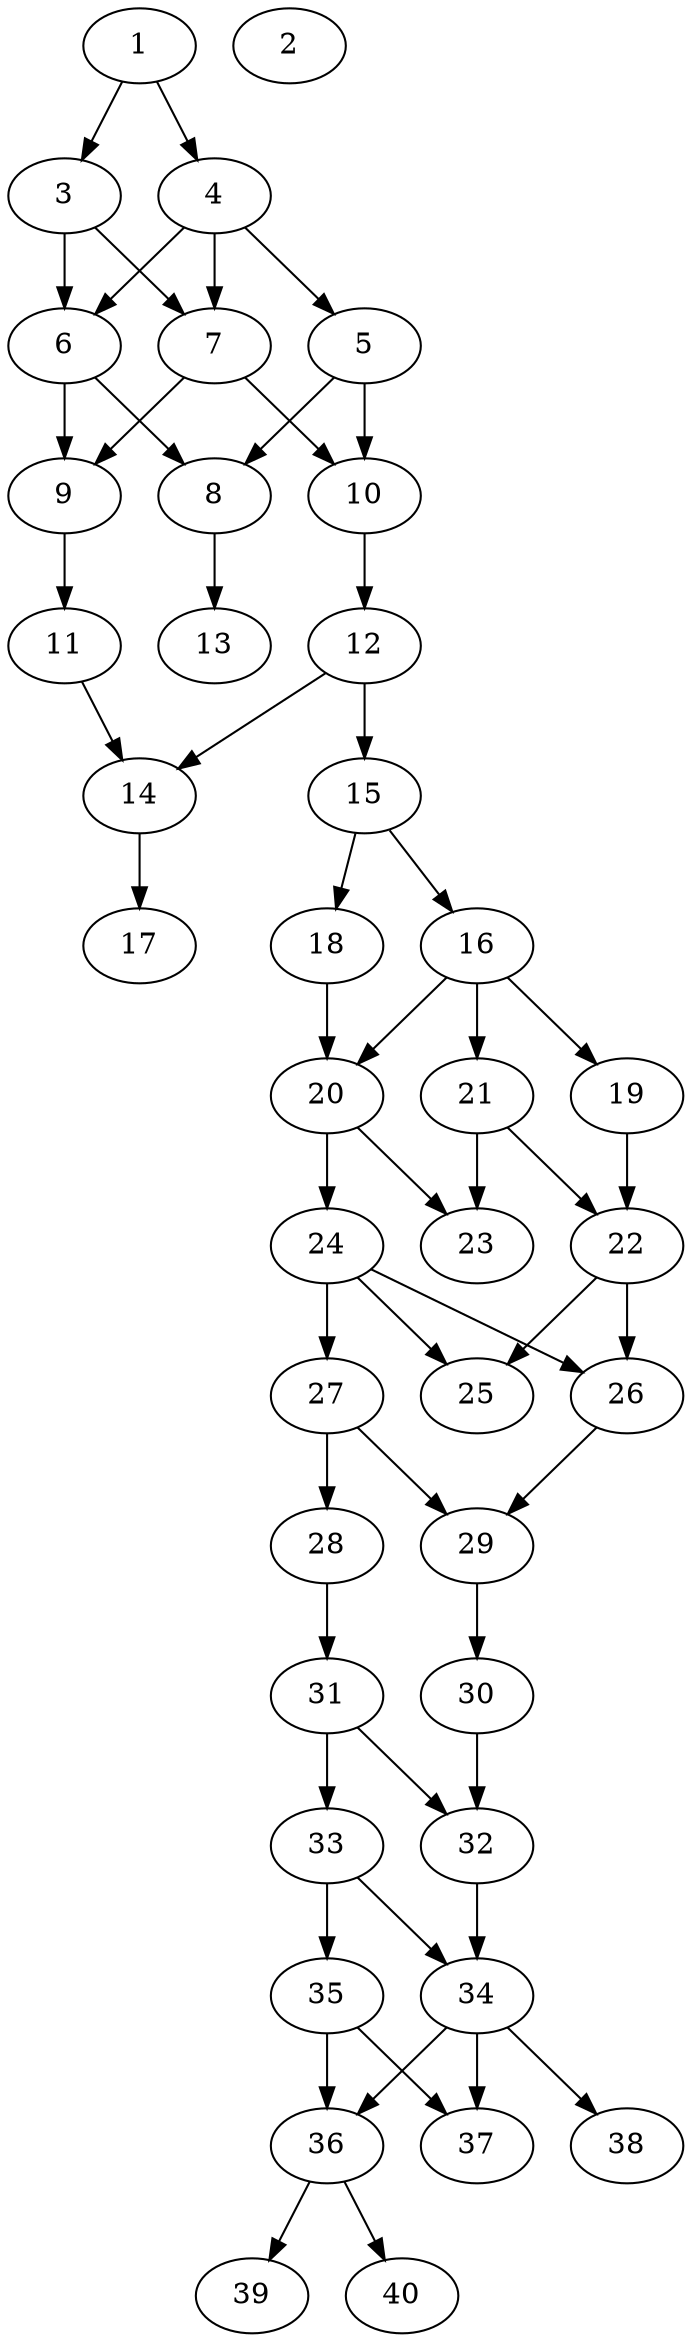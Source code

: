// DAG automatically generated by daggen at Thu Oct  3 14:06:48 2019
// ./daggen --dot -n 40 --ccr 0.4 --fat 0.3 --regular 0.7 --density 0.6 --mindata 5242880 --maxdata 52428800 
digraph G {
  1 [size="83614720", alpha="0.19", expect_size="33445888"] 
  1 -> 3 [size ="33445888"]
  1 -> 4 [size ="33445888"]
  2 [size="117204480", alpha="0.12", expect_size="46881792"] 
  3 [size="50375680", alpha="0.19", expect_size="20150272"] 
  3 -> 6 [size ="20150272"]
  3 -> 7 [size ="20150272"]
  4 [size="81697280", alpha="0.02", expect_size="32678912"] 
  4 -> 5 [size ="32678912"]
  4 -> 6 [size ="32678912"]
  4 -> 7 [size ="32678912"]
  5 [size="81113600", alpha="0.18", expect_size="32445440"] 
  5 -> 8 [size ="32445440"]
  5 -> 10 [size ="32445440"]
  6 [size="89625600", alpha="0.14", expect_size="35850240"] 
  6 -> 8 [size ="35850240"]
  6 -> 9 [size ="35850240"]
  7 [size="71659520", alpha="0.00", expect_size="28663808"] 
  7 -> 9 [size ="28663808"]
  7 -> 10 [size ="28663808"]
  8 [size="57059840", alpha="0.16", expect_size="22823936"] 
  8 -> 13 [size ="22823936"]
  9 [size="118492160", alpha="0.03", expect_size="47396864"] 
  9 -> 11 [size ="47396864"]
  10 [size="55170560", alpha="0.02", expect_size="22068224"] 
  10 -> 12 [size ="22068224"]
  11 [size="26734080", alpha="0.11", expect_size="10693632"] 
  11 -> 14 [size ="10693632"]
  12 [size="21232640", alpha="0.00", expect_size="8493056"] 
  12 -> 14 [size ="8493056"]
  12 -> 15 [size ="8493056"]
  13 [size="93888000", alpha="0.07", expect_size="37555200"] 
  14 [size="89996800", alpha="0.04", expect_size="35998720"] 
  14 -> 17 [size ="35998720"]
  15 [size="100006400", alpha="0.00", expect_size="40002560"] 
  15 -> 16 [size ="40002560"]
  15 -> 18 [size ="40002560"]
  16 [size="86400000", alpha="0.04", expect_size="34560000"] 
  16 -> 19 [size ="34560000"]
  16 -> 20 [size ="34560000"]
  16 -> 21 [size ="34560000"]
  17 [size="51351040", alpha="0.03", expect_size="20540416"] 
  18 [size="52997120", alpha="0.15", expect_size="21198848"] 
  18 -> 20 [size ="21198848"]
  19 [size="30080000", alpha="0.13", expect_size="12032000"] 
  19 -> 22 [size ="12032000"]
  20 [size="48271360", alpha="0.13", expect_size="19308544"] 
  20 -> 23 [size ="19308544"]
  20 -> 24 [size ="19308544"]
  21 [size="60759040", alpha="0.04", expect_size="24303616"] 
  21 -> 22 [size ="24303616"]
  21 -> 23 [size ="24303616"]
  22 [size="127144960", alpha="0.14", expect_size="50857984"] 
  22 -> 25 [size ="50857984"]
  22 -> 26 [size ="50857984"]
  23 [size="127505920", alpha="0.09", expect_size="51002368"] 
  24 [size="49372160", alpha="0.17", expect_size="19748864"] 
  24 -> 25 [size ="19748864"]
  24 -> 26 [size ="19748864"]
  24 -> 27 [size ="19748864"]
  25 [size="70661120", alpha="0.15", expect_size="28264448"] 
  26 [size="73454080", alpha="0.07", expect_size="29381632"] 
  26 -> 29 [size ="29381632"]
  27 [size="95221760", alpha="0.09", expect_size="38088704"] 
  27 -> 28 [size ="38088704"]
  27 -> 29 [size ="38088704"]
  28 [size="110136320", alpha="0.18", expect_size="44054528"] 
  28 -> 31 [size ="44054528"]
  29 [size="78666240", alpha="0.05", expect_size="31466496"] 
  29 -> 30 [size ="31466496"]
  30 [size="36206080", alpha="0.19", expect_size="14482432"] 
  30 -> 32 [size ="14482432"]
  31 [size="110146560", alpha="0.16", expect_size="44058624"] 
  31 -> 32 [size ="44058624"]
  31 -> 33 [size ="44058624"]
  32 [size="17108480", alpha="0.14", expect_size="6843392"] 
  32 -> 34 [size ="6843392"]
  33 [size="97113600", alpha="0.05", expect_size="38845440"] 
  33 -> 34 [size ="38845440"]
  33 -> 35 [size ="38845440"]
  34 [size="33541120", alpha="0.10", expect_size="13416448"] 
  34 -> 36 [size ="13416448"]
  34 -> 37 [size ="13416448"]
  34 -> 38 [size ="13416448"]
  35 [size="130913280", alpha="0.09", expect_size="52365312"] 
  35 -> 36 [size ="52365312"]
  35 -> 37 [size ="52365312"]
  36 [size="103342080", alpha="0.01", expect_size="41336832"] 
  36 -> 39 [size ="41336832"]
  36 -> 40 [size ="41336832"]
  37 [size="27345920", alpha="0.19", expect_size="10938368"] 
  38 [size="79447040", alpha="0.04", expect_size="31778816"] 
  39 [size="67663360", alpha="0.12", expect_size="27065344"] 
  40 [size="97387520", alpha="0.06", expect_size="38955008"] 
}
